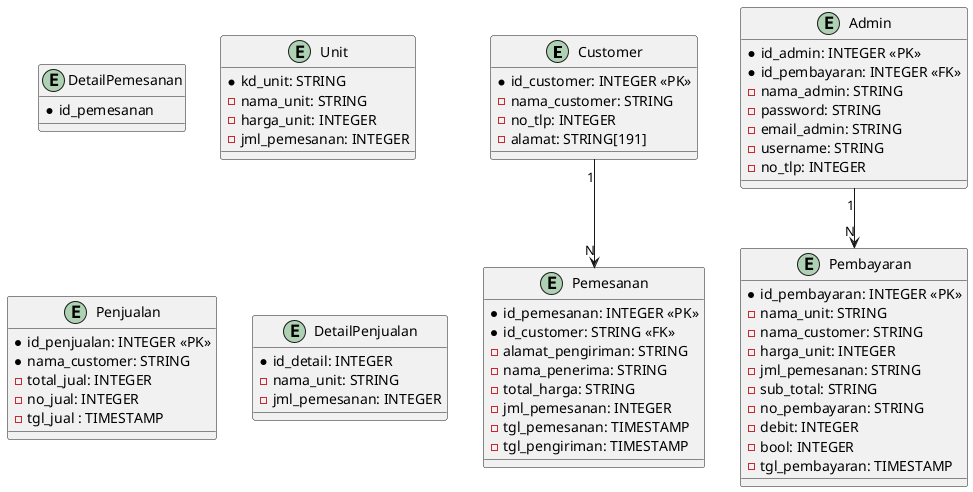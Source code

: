 @startuml

' interface Item
' interface Pass
' Item <|-- Toy
' Item <|-- Tool
' Item <|-- Bread


entity Customer {
    * id_customer: INTEGER <<PK>>
    - nama_customer: STRING
    - no_tlp: INTEGER
    - alamat: STRING[191]
}

entity Pemesanan {
    * id_pemesanan: INTEGER <<PK>>
    * id_customer: STRING <<FK>>
    - alamat_pengiriman: STRING
    - nama_penerima: STRING
    - total_harga: STRING
    - jml_pemesanan: INTEGER
    - tgl_pemesanan: TIMESTAMP
    - tgl_pengiriman: TIMESTAMP
}

entity DetailPemesanan {
    * id_pemesanan
}

entity Unit {
    * kd_unit: STRING
    - nama_unit: STRING
    - harga_unit: INTEGER
    - jml_pemesanan: INTEGER

}

entity Pembayaran {
    * id_pembayaran: INTEGER <<PK>>
    - nama_unit: STRING
    - nama_customer: STRING
    - harga_unit: INTEGER
    - jml_pemesanan: STRING
    - sub_total: STRING
    - no_pembayaran: STRING
    - debit: INTEGER
    - bool: INTEGER
    - tgl_pembayaran: TIMESTAMP
}

entity Admin {
    * id_admin: INTEGER <<PK>>
    * id_pembayaran: INTEGER <<FK>>
    - nama_admin: STRING
    - password: STRING
    - email_admin: STRING
    - username: STRING
    - no_tlp: INTEGER
}

entity Penjualan {
    * id_penjualan: INTEGER <<PK>>
    * nama_customer: STRING
    - total_jual: INTEGER
    - no_jual: INTEGER
    - tgl_jual : TIMESTAMP
}

entity DetailPenjualan {
    * id_detail: INTEGER
    - nama_unit: STRING
    - jml_pemesanan: INTEGER
}

Admin "1" --> "N" Pembayaran
Customer "1" --> "N" Pemesanan

@enduml
